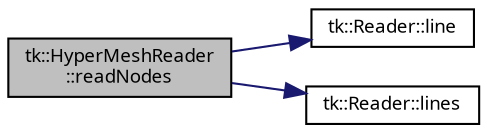 digraph "tk::HyperMeshReader::readNodes"
{
 // INTERACTIVE_SVG=YES
  bgcolor="transparent";
  edge [fontname="sans-serif",fontsize="9",labelfontname="sans-serif",labelfontsize="9"];
  node [fontname="sans-serif",fontsize="9",shape=record];
  rankdir="LR";
  Node1 [label="tk::HyperMeshReader\l::readNodes",height=0.2,width=0.4,color="black", fillcolor="grey75", style="filled", fontcolor="black"];
  Node1 -> Node2 [color="midnightblue",fontsize="9",style="solid",fontname="sans-serif"];
  Node2 [label="tk::Reader::line",height=0.2,width=0.4,color="black",URL="$classtk_1_1_reader.html#ad6ab06f4a78a5ad3466f1d2d91a52a79",tooltip="Read a given line from file. "];
  Node1 -> Node3 [color="midnightblue",fontsize="9",style="solid",fontname="sans-serif"];
  Node3 [label="tk::Reader::lines",height=0.2,width=0.4,color="black",URL="$classtk_1_1_reader.html#a3b54f304ee947c8a403ab8838946f534",tooltip="Read file and return a string for each line. "];
}
